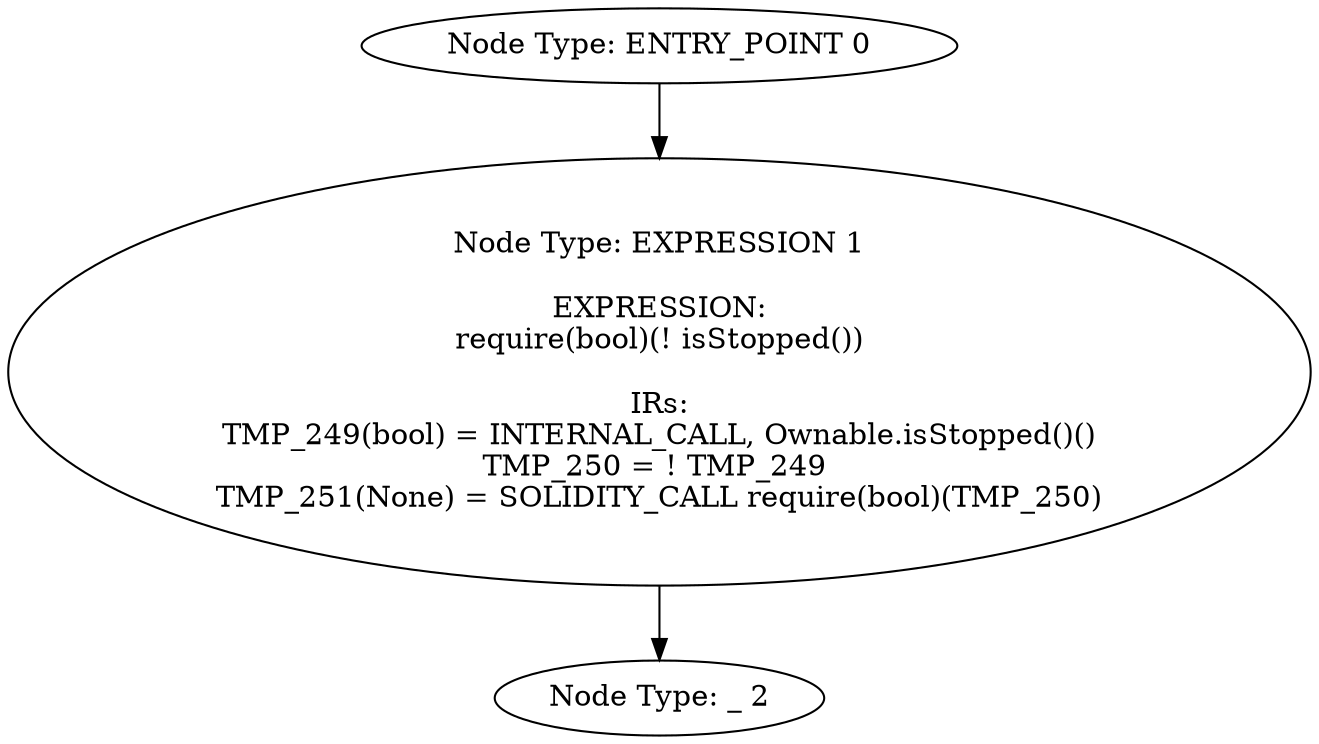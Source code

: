 digraph{
0[label="Node Type: ENTRY_POINT 0
"];
0->1;
1[label="Node Type: EXPRESSION 1

EXPRESSION:
require(bool)(! isStopped())

IRs:
TMP_249(bool) = INTERNAL_CALL, Ownable.isStopped()()
TMP_250 = ! TMP_249 
TMP_251(None) = SOLIDITY_CALL require(bool)(TMP_250)"];
1->2;
2[label="Node Type: _ 2
"];
}
